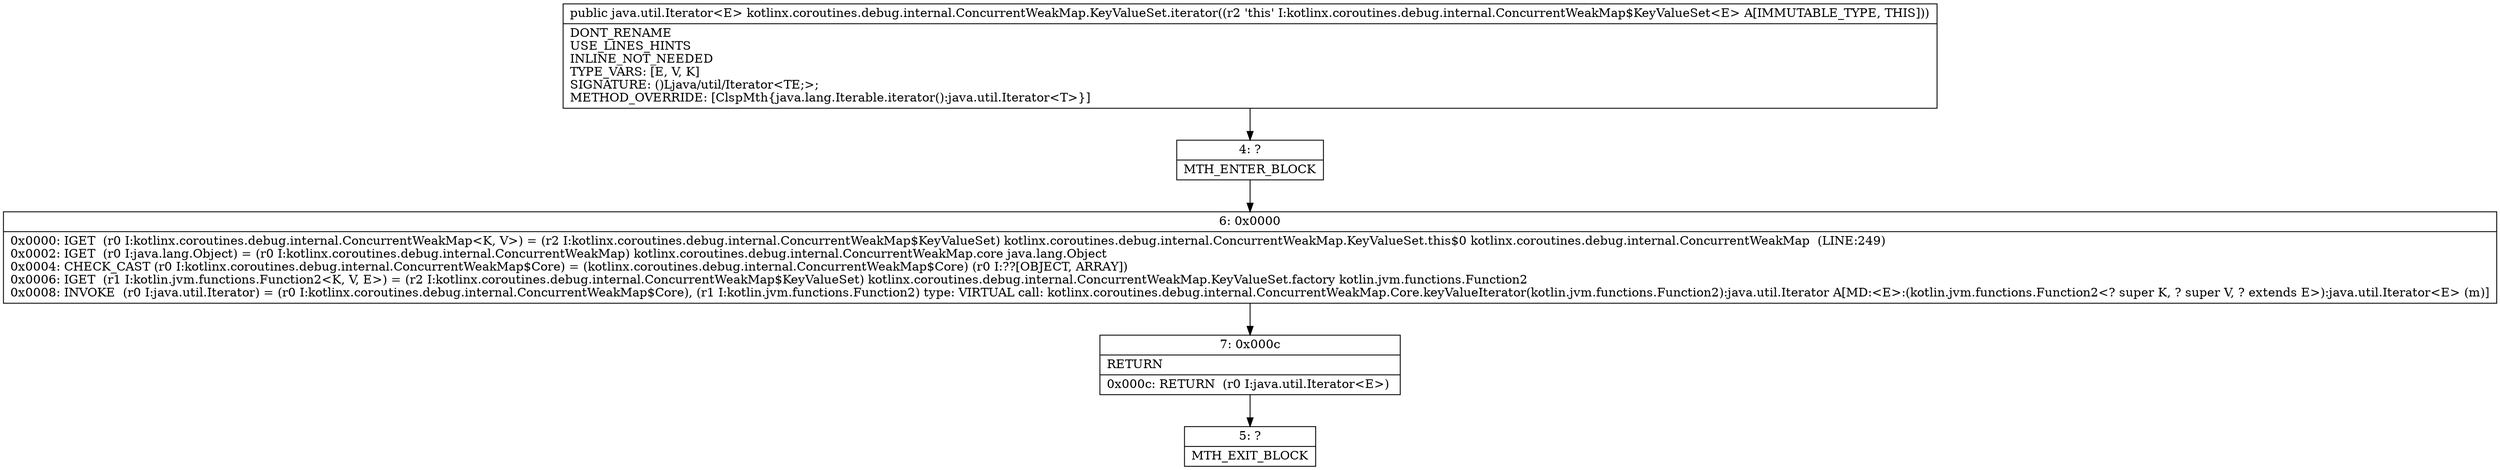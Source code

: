 digraph "CFG forkotlinx.coroutines.debug.internal.ConcurrentWeakMap.KeyValueSet.iterator()Ljava\/util\/Iterator;" {
Node_4 [shape=record,label="{4\:\ ?|MTH_ENTER_BLOCK\l}"];
Node_6 [shape=record,label="{6\:\ 0x0000|0x0000: IGET  (r0 I:kotlinx.coroutines.debug.internal.ConcurrentWeakMap\<K, V\>) = (r2 I:kotlinx.coroutines.debug.internal.ConcurrentWeakMap$KeyValueSet) kotlinx.coroutines.debug.internal.ConcurrentWeakMap.KeyValueSet.this$0 kotlinx.coroutines.debug.internal.ConcurrentWeakMap  (LINE:249)\l0x0002: IGET  (r0 I:java.lang.Object) = (r0 I:kotlinx.coroutines.debug.internal.ConcurrentWeakMap) kotlinx.coroutines.debug.internal.ConcurrentWeakMap.core java.lang.Object \l0x0004: CHECK_CAST (r0 I:kotlinx.coroutines.debug.internal.ConcurrentWeakMap$Core) = (kotlinx.coroutines.debug.internal.ConcurrentWeakMap$Core) (r0 I:??[OBJECT, ARRAY]) \l0x0006: IGET  (r1 I:kotlin.jvm.functions.Function2\<K, V, E\>) = (r2 I:kotlinx.coroutines.debug.internal.ConcurrentWeakMap$KeyValueSet) kotlinx.coroutines.debug.internal.ConcurrentWeakMap.KeyValueSet.factory kotlin.jvm.functions.Function2 \l0x0008: INVOKE  (r0 I:java.util.Iterator) = (r0 I:kotlinx.coroutines.debug.internal.ConcurrentWeakMap$Core), (r1 I:kotlin.jvm.functions.Function2) type: VIRTUAL call: kotlinx.coroutines.debug.internal.ConcurrentWeakMap.Core.keyValueIterator(kotlin.jvm.functions.Function2):java.util.Iterator A[MD:\<E\>:(kotlin.jvm.functions.Function2\<? super K, ? super V, ? extends E\>):java.util.Iterator\<E\> (m)]\l}"];
Node_7 [shape=record,label="{7\:\ 0x000c|RETURN\l|0x000c: RETURN  (r0 I:java.util.Iterator\<E\>) \l}"];
Node_5 [shape=record,label="{5\:\ ?|MTH_EXIT_BLOCK\l}"];
MethodNode[shape=record,label="{public java.util.Iterator\<E\> kotlinx.coroutines.debug.internal.ConcurrentWeakMap.KeyValueSet.iterator((r2 'this' I:kotlinx.coroutines.debug.internal.ConcurrentWeakMap$KeyValueSet\<E\> A[IMMUTABLE_TYPE, THIS]))  | DONT_RENAME\lUSE_LINES_HINTS\lINLINE_NOT_NEEDED\lTYPE_VARS: [E, V, K]\lSIGNATURE: ()Ljava\/util\/Iterator\<TE;\>;\lMETHOD_OVERRIDE: [ClspMth\{java.lang.Iterable.iterator():java.util.Iterator\<T\>\}]\l}"];
MethodNode -> Node_4;Node_4 -> Node_6;
Node_6 -> Node_7;
Node_7 -> Node_5;
}

